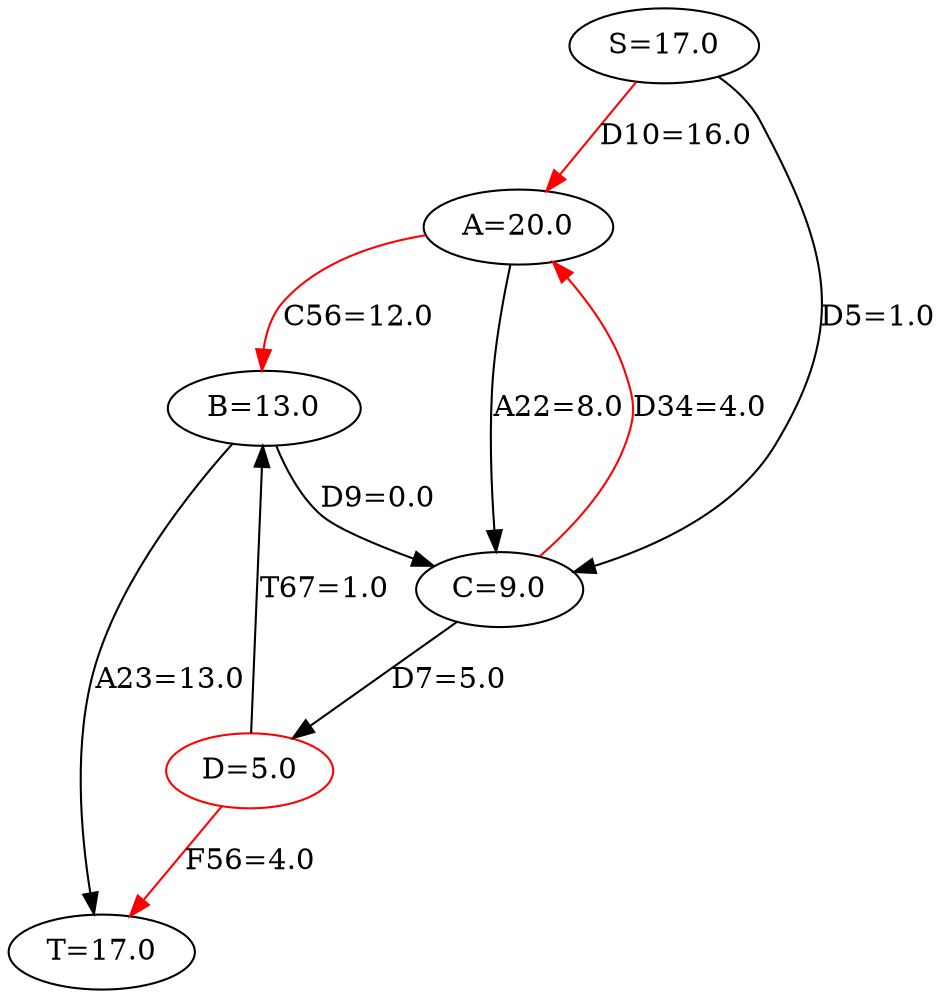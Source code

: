 strict digraph G {
  1 [ label="A=20.0" ];
  2 [ label="B=13.0" ];
  3 [ label="C=9.0" ];
  4 [ label="D=5.0" color="red" ];
  5 [ label="S=17.0" ];
  6 [ label="T=17.0" ];
  1 -> 3 [ label="A22=8.0" ];
  3 -> 1 [ label="D34=4.0" color="red" ];
  1 -> 2 [ label="C56=12.0" color="red" ];
  4 -> 2 [ label="T67=1.0" ];
  2 -> 3 [ label="D9=0.0" ];
  3 -> 4 [ label="D7=5.0" ];
  5 -> 1 [ label="D10=16.0" color="red" ];
  5 -> 3 [ label="D5=1.0" ];
  2 -> 6 [ label="A23=13.0" ];
  4 -> 6 [ label="F56=4.0" color="red" ];
}
